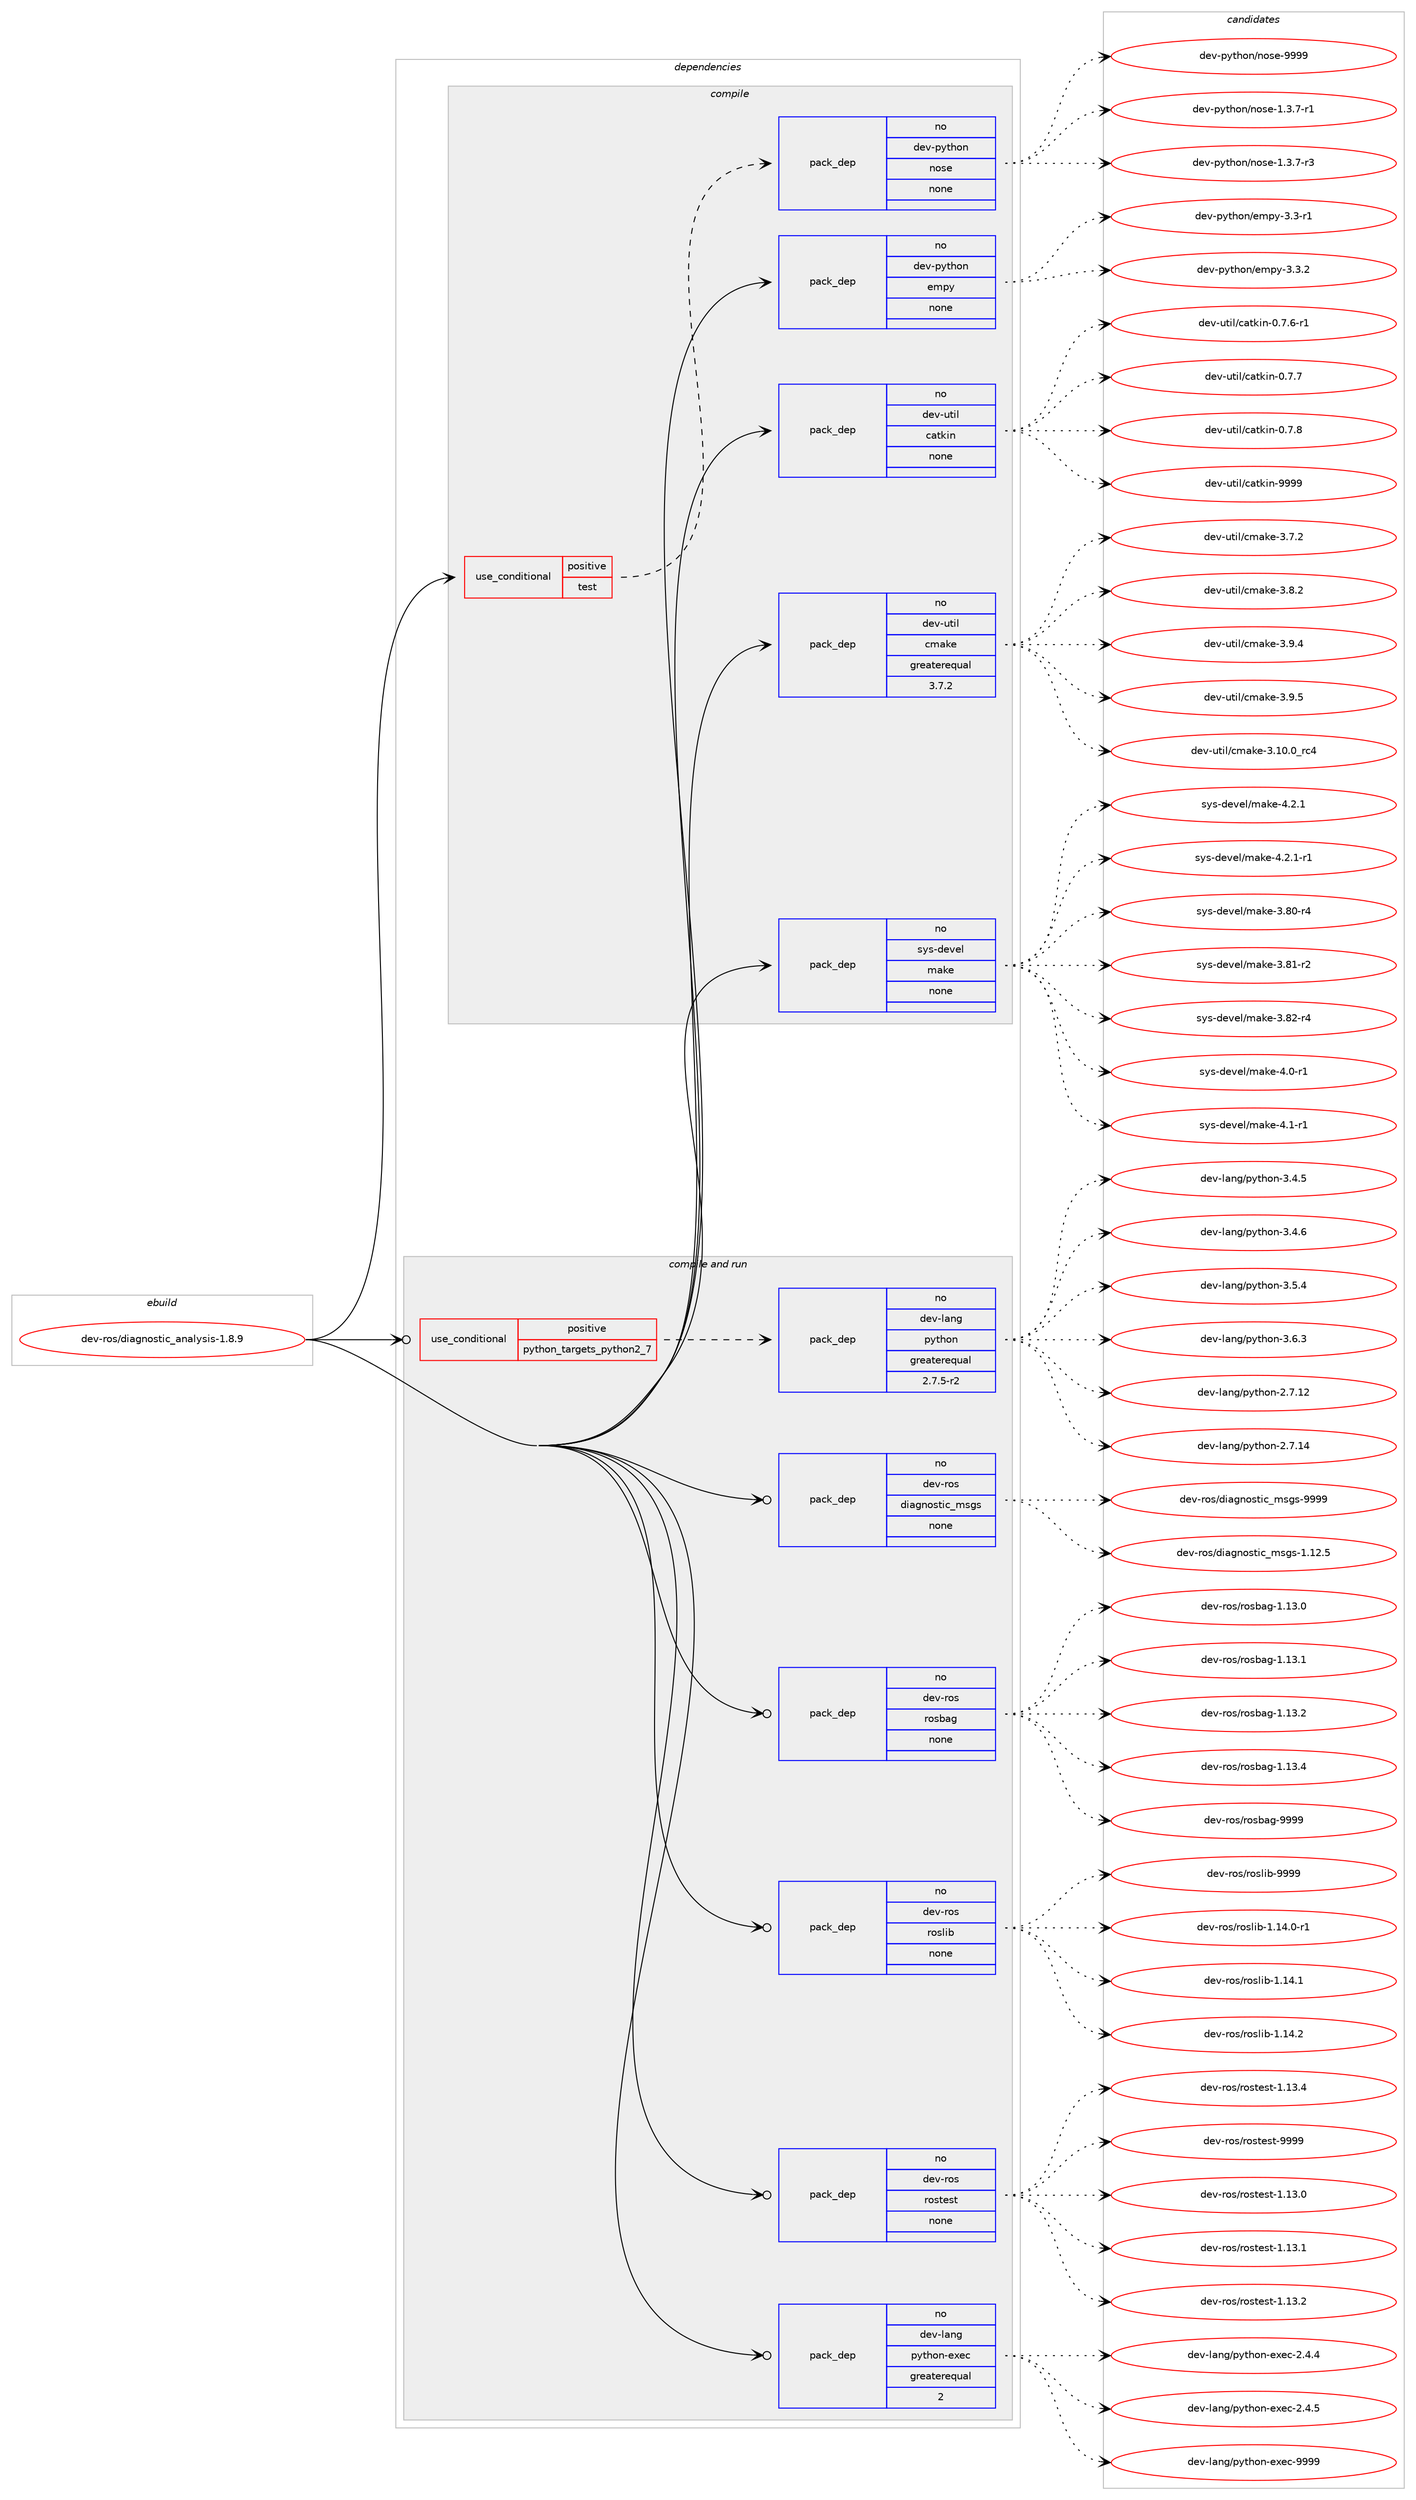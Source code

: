 digraph prolog {

# *************
# Graph options
# *************

newrank=true;
concentrate=true;
compound=true;
graph [rankdir=LR,fontname=Helvetica,fontsize=10,ranksep=1.5];#, ranksep=2.5, nodesep=0.2];
edge  [arrowhead=vee];
node  [fontname=Helvetica,fontsize=10];

# **********
# The ebuild
# **********

subgraph cluster_leftcol {
color=gray;
rank=same;
label=<<i>ebuild</i>>;
id [label="dev-ros/diagnostic_analysis-1.8.9", color=red, width=4, href="../dev-ros/diagnostic_analysis-1.8.9.svg"];
}

# ****************
# The dependencies
# ****************

subgraph cluster_midcol {
color=gray;
label=<<i>dependencies</i>>;
subgraph cluster_compile {
fillcolor="#eeeeee";
style=filled;
label=<<i>compile</i>>;
subgraph cond45159 {
dependency200186 [label=<<TABLE BORDER="0" CELLBORDER="1" CELLSPACING="0" CELLPADDING="4"><TR><TD ROWSPAN="3" CELLPADDING="10">use_conditional</TD></TR><TR><TD>positive</TD></TR><TR><TD>test</TD></TR></TABLE>>, shape=none, color=red];
subgraph pack151040 {
dependency200187 [label=<<TABLE BORDER="0" CELLBORDER="1" CELLSPACING="0" CELLPADDING="4" WIDTH="220"><TR><TD ROWSPAN="6" CELLPADDING="30">pack_dep</TD></TR><TR><TD WIDTH="110">no</TD></TR><TR><TD>dev-python</TD></TR><TR><TD>nose</TD></TR><TR><TD>none</TD></TR><TR><TD></TD></TR></TABLE>>, shape=none, color=blue];
}
dependency200186:e -> dependency200187:w [weight=20,style="dashed",arrowhead="vee"];
}
id:e -> dependency200186:w [weight=20,style="solid",arrowhead="vee"];
subgraph pack151041 {
dependency200188 [label=<<TABLE BORDER="0" CELLBORDER="1" CELLSPACING="0" CELLPADDING="4" WIDTH="220"><TR><TD ROWSPAN="6" CELLPADDING="30">pack_dep</TD></TR><TR><TD WIDTH="110">no</TD></TR><TR><TD>dev-python</TD></TR><TR><TD>empy</TD></TR><TR><TD>none</TD></TR><TR><TD></TD></TR></TABLE>>, shape=none, color=blue];
}
id:e -> dependency200188:w [weight=20,style="solid",arrowhead="vee"];
subgraph pack151042 {
dependency200189 [label=<<TABLE BORDER="0" CELLBORDER="1" CELLSPACING="0" CELLPADDING="4" WIDTH="220"><TR><TD ROWSPAN="6" CELLPADDING="30">pack_dep</TD></TR><TR><TD WIDTH="110">no</TD></TR><TR><TD>dev-util</TD></TR><TR><TD>catkin</TD></TR><TR><TD>none</TD></TR><TR><TD></TD></TR></TABLE>>, shape=none, color=blue];
}
id:e -> dependency200189:w [weight=20,style="solid",arrowhead="vee"];
subgraph pack151043 {
dependency200190 [label=<<TABLE BORDER="0" CELLBORDER="1" CELLSPACING="0" CELLPADDING="4" WIDTH="220"><TR><TD ROWSPAN="6" CELLPADDING="30">pack_dep</TD></TR><TR><TD WIDTH="110">no</TD></TR><TR><TD>dev-util</TD></TR><TR><TD>cmake</TD></TR><TR><TD>greaterequal</TD></TR><TR><TD>3.7.2</TD></TR></TABLE>>, shape=none, color=blue];
}
id:e -> dependency200190:w [weight=20,style="solid",arrowhead="vee"];
subgraph pack151044 {
dependency200191 [label=<<TABLE BORDER="0" CELLBORDER="1" CELLSPACING="0" CELLPADDING="4" WIDTH="220"><TR><TD ROWSPAN="6" CELLPADDING="30">pack_dep</TD></TR><TR><TD WIDTH="110">no</TD></TR><TR><TD>sys-devel</TD></TR><TR><TD>make</TD></TR><TR><TD>none</TD></TR><TR><TD></TD></TR></TABLE>>, shape=none, color=blue];
}
id:e -> dependency200191:w [weight=20,style="solid",arrowhead="vee"];
}
subgraph cluster_compileandrun {
fillcolor="#eeeeee";
style=filled;
label=<<i>compile and run</i>>;
subgraph cond45160 {
dependency200192 [label=<<TABLE BORDER="0" CELLBORDER="1" CELLSPACING="0" CELLPADDING="4"><TR><TD ROWSPAN="3" CELLPADDING="10">use_conditional</TD></TR><TR><TD>positive</TD></TR><TR><TD>python_targets_python2_7</TD></TR></TABLE>>, shape=none, color=red];
subgraph pack151045 {
dependency200193 [label=<<TABLE BORDER="0" CELLBORDER="1" CELLSPACING="0" CELLPADDING="4" WIDTH="220"><TR><TD ROWSPAN="6" CELLPADDING="30">pack_dep</TD></TR><TR><TD WIDTH="110">no</TD></TR><TR><TD>dev-lang</TD></TR><TR><TD>python</TD></TR><TR><TD>greaterequal</TD></TR><TR><TD>2.7.5-r2</TD></TR></TABLE>>, shape=none, color=blue];
}
dependency200192:e -> dependency200193:w [weight=20,style="dashed",arrowhead="vee"];
}
id:e -> dependency200192:w [weight=20,style="solid",arrowhead="odotvee"];
subgraph pack151046 {
dependency200194 [label=<<TABLE BORDER="0" CELLBORDER="1" CELLSPACING="0" CELLPADDING="4" WIDTH="220"><TR><TD ROWSPAN="6" CELLPADDING="30">pack_dep</TD></TR><TR><TD WIDTH="110">no</TD></TR><TR><TD>dev-lang</TD></TR><TR><TD>python-exec</TD></TR><TR><TD>greaterequal</TD></TR><TR><TD>2</TD></TR></TABLE>>, shape=none, color=blue];
}
id:e -> dependency200194:w [weight=20,style="solid",arrowhead="odotvee"];
subgraph pack151047 {
dependency200195 [label=<<TABLE BORDER="0" CELLBORDER="1" CELLSPACING="0" CELLPADDING="4" WIDTH="220"><TR><TD ROWSPAN="6" CELLPADDING="30">pack_dep</TD></TR><TR><TD WIDTH="110">no</TD></TR><TR><TD>dev-ros</TD></TR><TR><TD>diagnostic_msgs</TD></TR><TR><TD>none</TD></TR><TR><TD></TD></TR></TABLE>>, shape=none, color=blue];
}
id:e -> dependency200195:w [weight=20,style="solid",arrowhead="odotvee"];
subgraph pack151048 {
dependency200196 [label=<<TABLE BORDER="0" CELLBORDER="1" CELLSPACING="0" CELLPADDING="4" WIDTH="220"><TR><TD ROWSPAN="6" CELLPADDING="30">pack_dep</TD></TR><TR><TD WIDTH="110">no</TD></TR><TR><TD>dev-ros</TD></TR><TR><TD>rosbag</TD></TR><TR><TD>none</TD></TR><TR><TD></TD></TR></TABLE>>, shape=none, color=blue];
}
id:e -> dependency200196:w [weight=20,style="solid",arrowhead="odotvee"];
subgraph pack151049 {
dependency200197 [label=<<TABLE BORDER="0" CELLBORDER="1" CELLSPACING="0" CELLPADDING="4" WIDTH="220"><TR><TD ROWSPAN="6" CELLPADDING="30">pack_dep</TD></TR><TR><TD WIDTH="110">no</TD></TR><TR><TD>dev-ros</TD></TR><TR><TD>roslib</TD></TR><TR><TD>none</TD></TR><TR><TD></TD></TR></TABLE>>, shape=none, color=blue];
}
id:e -> dependency200197:w [weight=20,style="solid",arrowhead="odotvee"];
subgraph pack151050 {
dependency200198 [label=<<TABLE BORDER="0" CELLBORDER="1" CELLSPACING="0" CELLPADDING="4" WIDTH="220"><TR><TD ROWSPAN="6" CELLPADDING="30">pack_dep</TD></TR><TR><TD WIDTH="110">no</TD></TR><TR><TD>dev-ros</TD></TR><TR><TD>rostest</TD></TR><TR><TD>none</TD></TR><TR><TD></TD></TR></TABLE>>, shape=none, color=blue];
}
id:e -> dependency200198:w [weight=20,style="solid",arrowhead="odotvee"];
}
subgraph cluster_run {
fillcolor="#eeeeee";
style=filled;
label=<<i>run</i>>;
}
}

# **************
# The candidates
# **************

subgraph cluster_choices {
rank=same;
color=gray;
label=<<i>candidates</i>>;

subgraph choice151040 {
color=black;
nodesep=1;
choice10010111845112121116104111110471101111151014549465146554511449 [label="dev-python/nose-1.3.7-r1", color=red, width=4,href="../dev-python/nose-1.3.7-r1.svg"];
choice10010111845112121116104111110471101111151014549465146554511451 [label="dev-python/nose-1.3.7-r3", color=red, width=4,href="../dev-python/nose-1.3.7-r3.svg"];
choice10010111845112121116104111110471101111151014557575757 [label="dev-python/nose-9999", color=red, width=4,href="../dev-python/nose-9999.svg"];
dependency200187:e -> choice10010111845112121116104111110471101111151014549465146554511449:w [style=dotted,weight="100"];
dependency200187:e -> choice10010111845112121116104111110471101111151014549465146554511451:w [style=dotted,weight="100"];
dependency200187:e -> choice10010111845112121116104111110471101111151014557575757:w [style=dotted,weight="100"];
}
subgraph choice151041 {
color=black;
nodesep=1;
choice1001011184511212111610411111047101109112121455146514511449 [label="dev-python/empy-3.3-r1", color=red, width=4,href="../dev-python/empy-3.3-r1.svg"];
choice1001011184511212111610411111047101109112121455146514650 [label="dev-python/empy-3.3.2", color=red, width=4,href="../dev-python/empy-3.3.2.svg"];
dependency200188:e -> choice1001011184511212111610411111047101109112121455146514511449:w [style=dotted,weight="100"];
dependency200188:e -> choice1001011184511212111610411111047101109112121455146514650:w [style=dotted,weight="100"];
}
subgraph choice151042 {
color=black;
nodesep=1;
choice100101118451171161051084799971161071051104548465546544511449 [label="dev-util/catkin-0.7.6-r1", color=red, width=4,href="../dev-util/catkin-0.7.6-r1.svg"];
choice10010111845117116105108479997116107105110454846554655 [label="dev-util/catkin-0.7.7", color=red, width=4,href="../dev-util/catkin-0.7.7.svg"];
choice10010111845117116105108479997116107105110454846554656 [label="dev-util/catkin-0.7.8", color=red, width=4,href="../dev-util/catkin-0.7.8.svg"];
choice100101118451171161051084799971161071051104557575757 [label="dev-util/catkin-9999", color=red, width=4,href="../dev-util/catkin-9999.svg"];
dependency200189:e -> choice100101118451171161051084799971161071051104548465546544511449:w [style=dotted,weight="100"];
dependency200189:e -> choice10010111845117116105108479997116107105110454846554655:w [style=dotted,weight="100"];
dependency200189:e -> choice10010111845117116105108479997116107105110454846554656:w [style=dotted,weight="100"];
dependency200189:e -> choice100101118451171161051084799971161071051104557575757:w [style=dotted,weight="100"];
}
subgraph choice151043 {
color=black;
nodesep=1;
choice1001011184511711610510847991099710710145514649484648951149952 [label="dev-util/cmake-3.10.0_rc4", color=red, width=4,href="../dev-util/cmake-3.10.0_rc4.svg"];
choice10010111845117116105108479910997107101455146554650 [label="dev-util/cmake-3.7.2", color=red, width=4,href="../dev-util/cmake-3.7.2.svg"];
choice10010111845117116105108479910997107101455146564650 [label="dev-util/cmake-3.8.2", color=red, width=4,href="../dev-util/cmake-3.8.2.svg"];
choice10010111845117116105108479910997107101455146574652 [label="dev-util/cmake-3.9.4", color=red, width=4,href="../dev-util/cmake-3.9.4.svg"];
choice10010111845117116105108479910997107101455146574653 [label="dev-util/cmake-3.9.5", color=red, width=4,href="../dev-util/cmake-3.9.5.svg"];
dependency200190:e -> choice1001011184511711610510847991099710710145514649484648951149952:w [style=dotted,weight="100"];
dependency200190:e -> choice10010111845117116105108479910997107101455146554650:w [style=dotted,weight="100"];
dependency200190:e -> choice10010111845117116105108479910997107101455146564650:w [style=dotted,weight="100"];
dependency200190:e -> choice10010111845117116105108479910997107101455146574652:w [style=dotted,weight="100"];
dependency200190:e -> choice10010111845117116105108479910997107101455146574653:w [style=dotted,weight="100"];
}
subgraph choice151044 {
color=black;
nodesep=1;
choice11512111545100101118101108471099710710145514656484511452 [label="sys-devel/make-3.80-r4", color=red, width=4,href="../sys-devel/make-3.80-r4.svg"];
choice11512111545100101118101108471099710710145514656494511450 [label="sys-devel/make-3.81-r2", color=red, width=4,href="../sys-devel/make-3.81-r2.svg"];
choice11512111545100101118101108471099710710145514656504511452 [label="sys-devel/make-3.82-r4", color=red, width=4,href="../sys-devel/make-3.82-r4.svg"];
choice115121115451001011181011084710997107101455246484511449 [label="sys-devel/make-4.0-r1", color=red, width=4,href="../sys-devel/make-4.0-r1.svg"];
choice115121115451001011181011084710997107101455246494511449 [label="sys-devel/make-4.1-r1", color=red, width=4,href="../sys-devel/make-4.1-r1.svg"];
choice115121115451001011181011084710997107101455246504649 [label="sys-devel/make-4.2.1", color=red, width=4,href="../sys-devel/make-4.2.1.svg"];
choice1151211154510010111810110847109971071014552465046494511449 [label="sys-devel/make-4.2.1-r1", color=red, width=4,href="../sys-devel/make-4.2.1-r1.svg"];
dependency200191:e -> choice11512111545100101118101108471099710710145514656484511452:w [style=dotted,weight="100"];
dependency200191:e -> choice11512111545100101118101108471099710710145514656494511450:w [style=dotted,weight="100"];
dependency200191:e -> choice11512111545100101118101108471099710710145514656504511452:w [style=dotted,weight="100"];
dependency200191:e -> choice115121115451001011181011084710997107101455246484511449:w [style=dotted,weight="100"];
dependency200191:e -> choice115121115451001011181011084710997107101455246494511449:w [style=dotted,weight="100"];
dependency200191:e -> choice115121115451001011181011084710997107101455246504649:w [style=dotted,weight="100"];
dependency200191:e -> choice1151211154510010111810110847109971071014552465046494511449:w [style=dotted,weight="100"];
}
subgraph choice151045 {
color=black;
nodesep=1;
choice10010111845108971101034711212111610411111045504655464950 [label="dev-lang/python-2.7.12", color=red, width=4,href="../dev-lang/python-2.7.12.svg"];
choice10010111845108971101034711212111610411111045504655464952 [label="dev-lang/python-2.7.14", color=red, width=4,href="../dev-lang/python-2.7.14.svg"];
choice100101118451089711010347112121116104111110455146524653 [label="dev-lang/python-3.4.5", color=red, width=4,href="../dev-lang/python-3.4.5.svg"];
choice100101118451089711010347112121116104111110455146524654 [label="dev-lang/python-3.4.6", color=red, width=4,href="../dev-lang/python-3.4.6.svg"];
choice100101118451089711010347112121116104111110455146534652 [label="dev-lang/python-3.5.4", color=red, width=4,href="../dev-lang/python-3.5.4.svg"];
choice100101118451089711010347112121116104111110455146544651 [label="dev-lang/python-3.6.3", color=red, width=4,href="../dev-lang/python-3.6.3.svg"];
dependency200193:e -> choice10010111845108971101034711212111610411111045504655464950:w [style=dotted,weight="100"];
dependency200193:e -> choice10010111845108971101034711212111610411111045504655464952:w [style=dotted,weight="100"];
dependency200193:e -> choice100101118451089711010347112121116104111110455146524653:w [style=dotted,weight="100"];
dependency200193:e -> choice100101118451089711010347112121116104111110455146524654:w [style=dotted,weight="100"];
dependency200193:e -> choice100101118451089711010347112121116104111110455146534652:w [style=dotted,weight="100"];
dependency200193:e -> choice100101118451089711010347112121116104111110455146544651:w [style=dotted,weight="100"];
}
subgraph choice151046 {
color=black;
nodesep=1;
choice1001011184510897110103471121211161041111104510112010199455046524652 [label="dev-lang/python-exec-2.4.4", color=red, width=4,href="../dev-lang/python-exec-2.4.4.svg"];
choice1001011184510897110103471121211161041111104510112010199455046524653 [label="dev-lang/python-exec-2.4.5", color=red, width=4,href="../dev-lang/python-exec-2.4.5.svg"];
choice10010111845108971101034711212111610411111045101120101994557575757 [label="dev-lang/python-exec-9999", color=red, width=4,href="../dev-lang/python-exec-9999.svg"];
dependency200194:e -> choice1001011184510897110103471121211161041111104510112010199455046524652:w [style=dotted,weight="100"];
dependency200194:e -> choice1001011184510897110103471121211161041111104510112010199455046524653:w [style=dotted,weight="100"];
dependency200194:e -> choice10010111845108971101034711212111610411111045101120101994557575757:w [style=dotted,weight="100"];
}
subgraph choice151047 {
color=black;
nodesep=1;
choice100101118451141111154710010597103110111115116105999510911510311545494649504653 [label="dev-ros/diagnostic_msgs-1.12.5", color=red, width=4,href="../dev-ros/diagnostic_msgs-1.12.5.svg"];
choice10010111845114111115471001059710311011111511610599951091151031154557575757 [label="dev-ros/diagnostic_msgs-9999", color=red, width=4,href="../dev-ros/diagnostic_msgs-9999.svg"];
dependency200195:e -> choice100101118451141111154710010597103110111115116105999510911510311545494649504653:w [style=dotted,weight="100"];
dependency200195:e -> choice10010111845114111115471001059710311011111511610599951091151031154557575757:w [style=dotted,weight="100"];
}
subgraph choice151048 {
color=black;
nodesep=1;
choice1001011184511411111547114111115989710345494649514648 [label="dev-ros/rosbag-1.13.0", color=red, width=4,href="../dev-ros/rosbag-1.13.0.svg"];
choice1001011184511411111547114111115989710345494649514649 [label="dev-ros/rosbag-1.13.1", color=red, width=4,href="../dev-ros/rosbag-1.13.1.svg"];
choice1001011184511411111547114111115989710345494649514650 [label="dev-ros/rosbag-1.13.2", color=red, width=4,href="../dev-ros/rosbag-1.13.2.svg"];
choice1001011184511411111547114111115989710345494649514652 [label="dev-ros/rosbag-1.13.4", color=red, width=4,href="../dev-ros/rosbag-1.13.4.svg"];
choice100101118451141111154711411111598971034557575757 [label="dev-ros/rosbag-9999", color=red, width=4,href="../dev-ros/rosbag-9999.svg"];
dependency200196:e -> choice1001011184511411111547114111115989710345494649514648:w [style=dotted,weight="100"];
dependency200196:e -> choice1001011184511411111547114111115989710345494649514649:w [style=dotted,weight="100"];
dependency200196:e -> choice1001011184511411111547114111115989710345494649514650:w [style=dotted,weight="100"];
dependency200196:e -> choice1001011184511411111547114111115989710345494649514652:w [style=dotted,weight="100"];
dependency200196:e -> choice100101118451141111154711411111598971034557575757:w [style=dotted,weight="100"];
}
subgraph choice151049 {
color=black;
nodesep=1;
choice100101118451141111154711411111510810598454946495246484511449 [label="dev-ros/roslib-1.14.0-r1", color=red, width=4,href="../dev-ros/roslib-1.14.0-r1.svg"];
choice10010111845114111115471141111151081059845494649524649 [label="dev-ros/roslib-1.14.1", color=red, width=4,href="../dev-ros/roslib-1.14.1.svg"];
choice10010111845114111115471141111151081059845494649524650 [label="dev-ros/roslib-1.14.2", color=red, width=4,href="../dev-ros/roslib-1.14.2.svg"];
choice1001011184511411111547114111115108105984557575757 [label="dev-ros/roslib-9999", color=red, width=4,href="../dev-ros/roslib-9999.svg"];
dependency200197:e -> choice100101118451141111154711411111510810598454946495246484511449:w [style=dotted,weight="100"];
dependency200197:e -> choice10010111845114111115471141111151081059845494649524649:w [style=dotted,weight="100"];
dependency200197:e -> choice10010111845114111115471141111151081059845494649524650:w [style=dotted,weight="100"];
dependency200197:e -> choice1001011184511411111547114111115108105984557575757:w [style=dotted,weight="100"];
}
subgraph choice151050 {
color=black;
nodesep=1;
choice100101118451141111154711411111511610111511645494649514648 [label="dev-ros/rostest-1.13.0", color=red, width=4,href="../dev-ros/rostest-1.13.0.svg"];
choice100101118451141111154711411111511610111511645494649514649 [label="dev-ros/rostest-1.13.1", color=red, width=4,href="../dev-ros/rostest-1.13.1.svg"];
choice100101118451141111154711411111511610111511645494649514650 [label="dev-ros/rostest-1.13.2", color=red, width=4,href="../dev-ros/rostest-1.13.2.svg"];
choice100101118451141111154711411111511610111511645494649514652 [label="dev-ros/rostest-1.13.4", color=red, width=4,href="../dev-ros/rostest-1.13.4.svg"];
choice10010111845114111115471141111151161011151164557575757 [label="dev-ros/rostest-9999", color=red, width=4,href="../dev-ros/rostest-9999.svg"];
dependency200198:e -> choice100101118451141111154711411111511610111511645494649514648:w [style=dotted,weight="100"];
dependency200198:e -> choice100101118451141111154711411111511610111511645494649514649:w [style=dotted,weight="100"];
dependency200198:e -> choice100101118451141111154711411111511610111511645494649514650:w [style=dotted,weight="100"];
dependency200198:e -> choice100101118451141111154711411111511610111511645494649514652:w [style=dotted,weight="100"];
dependency200198:e -> choice10010111845114111115471141111151161011151164557575757:w [style=dotted,weight="100"];
}
}

}
